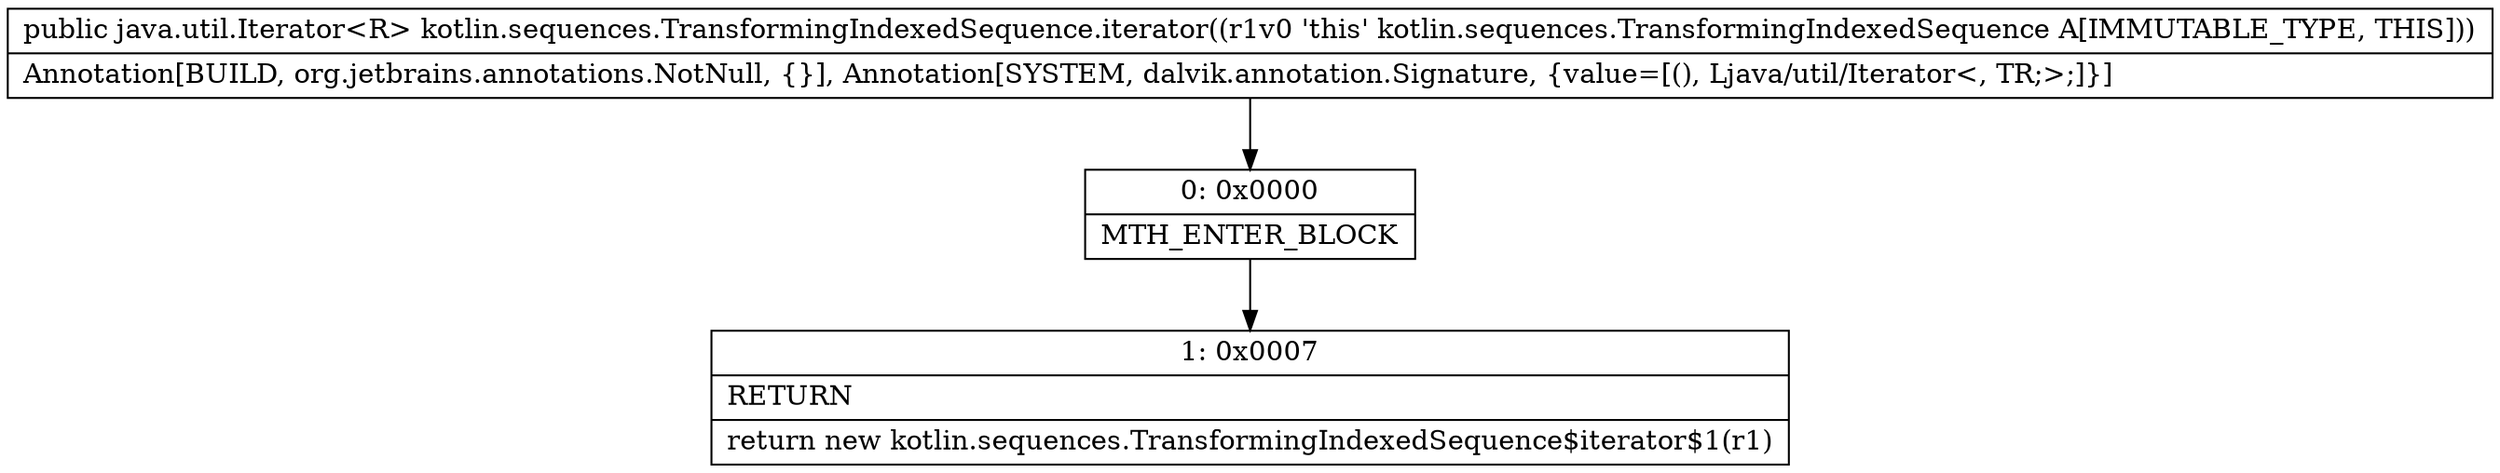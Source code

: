 digraph "CFG forkotlin.sequences.TransformingIndexedSequence.iterator()Ljava\/util\/Iterator;" {
Node_0 [shape=record,label="{0\:\ 0x0000|MTH_ENTER_BLOCK\l}"];
Node_1 [shape=record,label="{1\:\ 0x0007|RETURN\l|return new kotlin.sequences.TransformingIndexedSequence$iterator$1(r1)\l}"];
MethodNode[shape=record,label="{public java.util.Iterator\<R\> kotlin.sequences.TransformingIndexedSequence.iterator((r1v0 'this' kotlin.sequences.TransformingIndexedSequence A[IMMUTABLE_TYPE, THIS]))  | Annotation[BUILD, org.jetbrains.annotations.NotNull, \{\}], Annotation[SYSTEM, dalvik.annotation.Signature, \{value=[(), Ljava\/util\/Iterator\<, TR;\>;]\}]\l}"];
MethodNode -> Node_0;
Node_0 -> Node_1;
}


